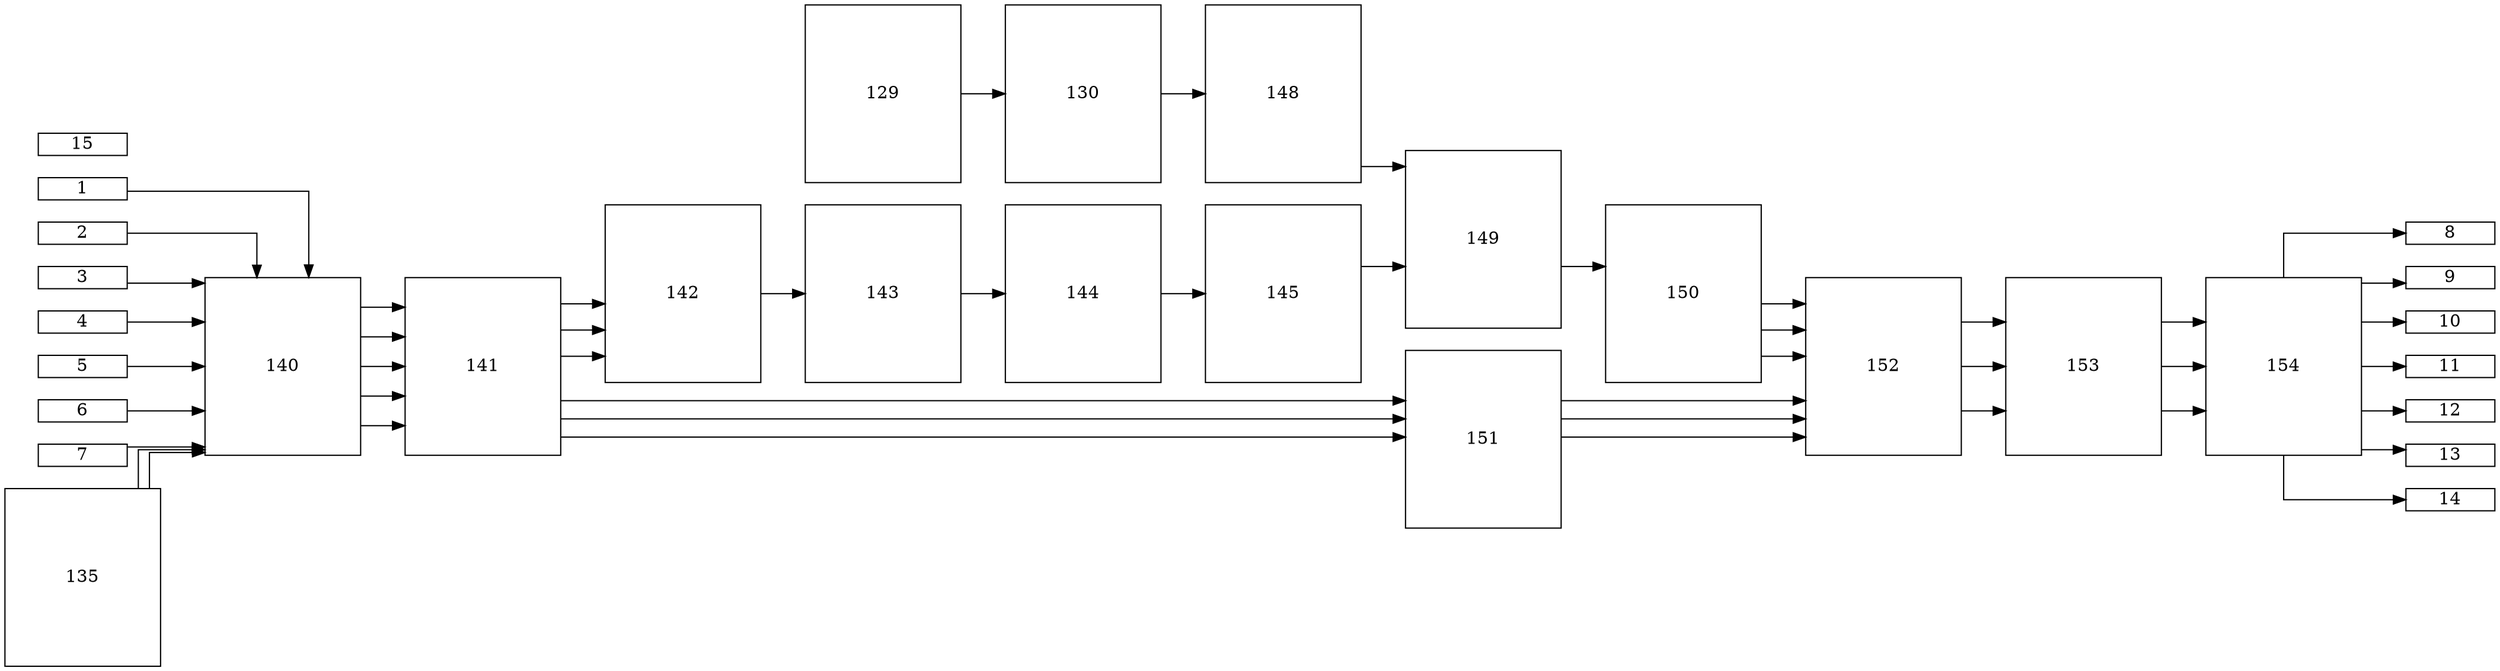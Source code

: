 digraph ap_test{
graph [splines=ortho]
rankdir=LR;
size="500, 500";
1 [shape=box fixedsize=true width=1.0 height=0.25]
2 [shape=box fixedsize=true width=1.0 height=0.25]
3 [shape=box fixedsize=true width=1.0 height=0.25]
4 [shape=box fixedsize=true width=1.0 height=0.25]
5 [shape=box fixedsize=true width=1.0 height=0.25]
6 [shape=box fixedsize=true width=1.0 height=0.25]
7 [shape=box fixedsize=true width=1.0 height=0.25]
15 [shape=box fixedsize=true width=1.0 height=0.25]

8 [shape=box fixedsize=true width=1.0 height=0.25]
9 [shape=box fixedsize=true width=1.0 height=0.25]
10 [shape=box fixedsize=true width=1.0 height=0.25]
11 [shape=box fixedsize=true width=1.0 height=0.25]
12 [shape=box fixedsize=true width=1.0 height=0.25]
13 [shape=box fixedsize=true width=1.0 height=0.25]
14 [shape=box fixedsize=true width=1.0 height=0.25]


129[shape=box fixedsize=true width=1.75 height=2.0]
130[shape=box fixedsize=true width=1.75 height=2.0]
135[shape=box fixedsize=true width=1.75 height=2.0]
140[shape=box fixedsize=true width=1.75 height=2.0]
141[shape=box fixedsize=true width=1.75 height=2.0]
142[shape=box fixedsize=true width=1.75 height=2.0]
143[shape=box fixedsize=true width=1.75 height=2.0]
144[shape=box fixedsize=true width=1.75 height=2.0]
145[shape=box fixedsize=true width=1.75 height=2.0]
148[shape=box fixedsize=true width=1.75 height=2.0]
149[shape=box fixedsize=true width=1.75 height=2.0]
150[shape=box fixedsize=true width=1.75 height=2.0]
151[shape=box fixedsize=true width=1.75 height=2.0]
152[shape=box fixedsize=true width=1.75 height=2.0]
153[shape=box fixedsize=true width=1.75 height=2.0]
154[shape=box fixedsize=true width=1.75 height=2.0]

1 -> 140
2 -> 140
3 -> 140
4 -> 140
5 -> 140
6 -> 140
7 -> 140
154 -> 8
154 -> 9
154 -> 10
154 -> 11
154 -> 12
154 -> 13
154 -> 14
129 -> 130
130 -> 148
135 -> 140
135 -> 140
140 -> 141
140 -> 141
140 -> 141
140 -> 141
140 -> 141
141 -> 142
141 -> 142
141 -> 142
141 -> 151
141 -> 151
141 -> 151
142 -> 143
143 -> 144
144 -> 145
145 -> 149
148 -> 149
149 -> 150
150 -> 152
150 -> 152
150 -> 152
151 -> 152
151 -> 152
151 -> 152
152 -> 153
152 -> 153
152 -> 153
153 -> 154
153 -> 154
153 -> 154
}